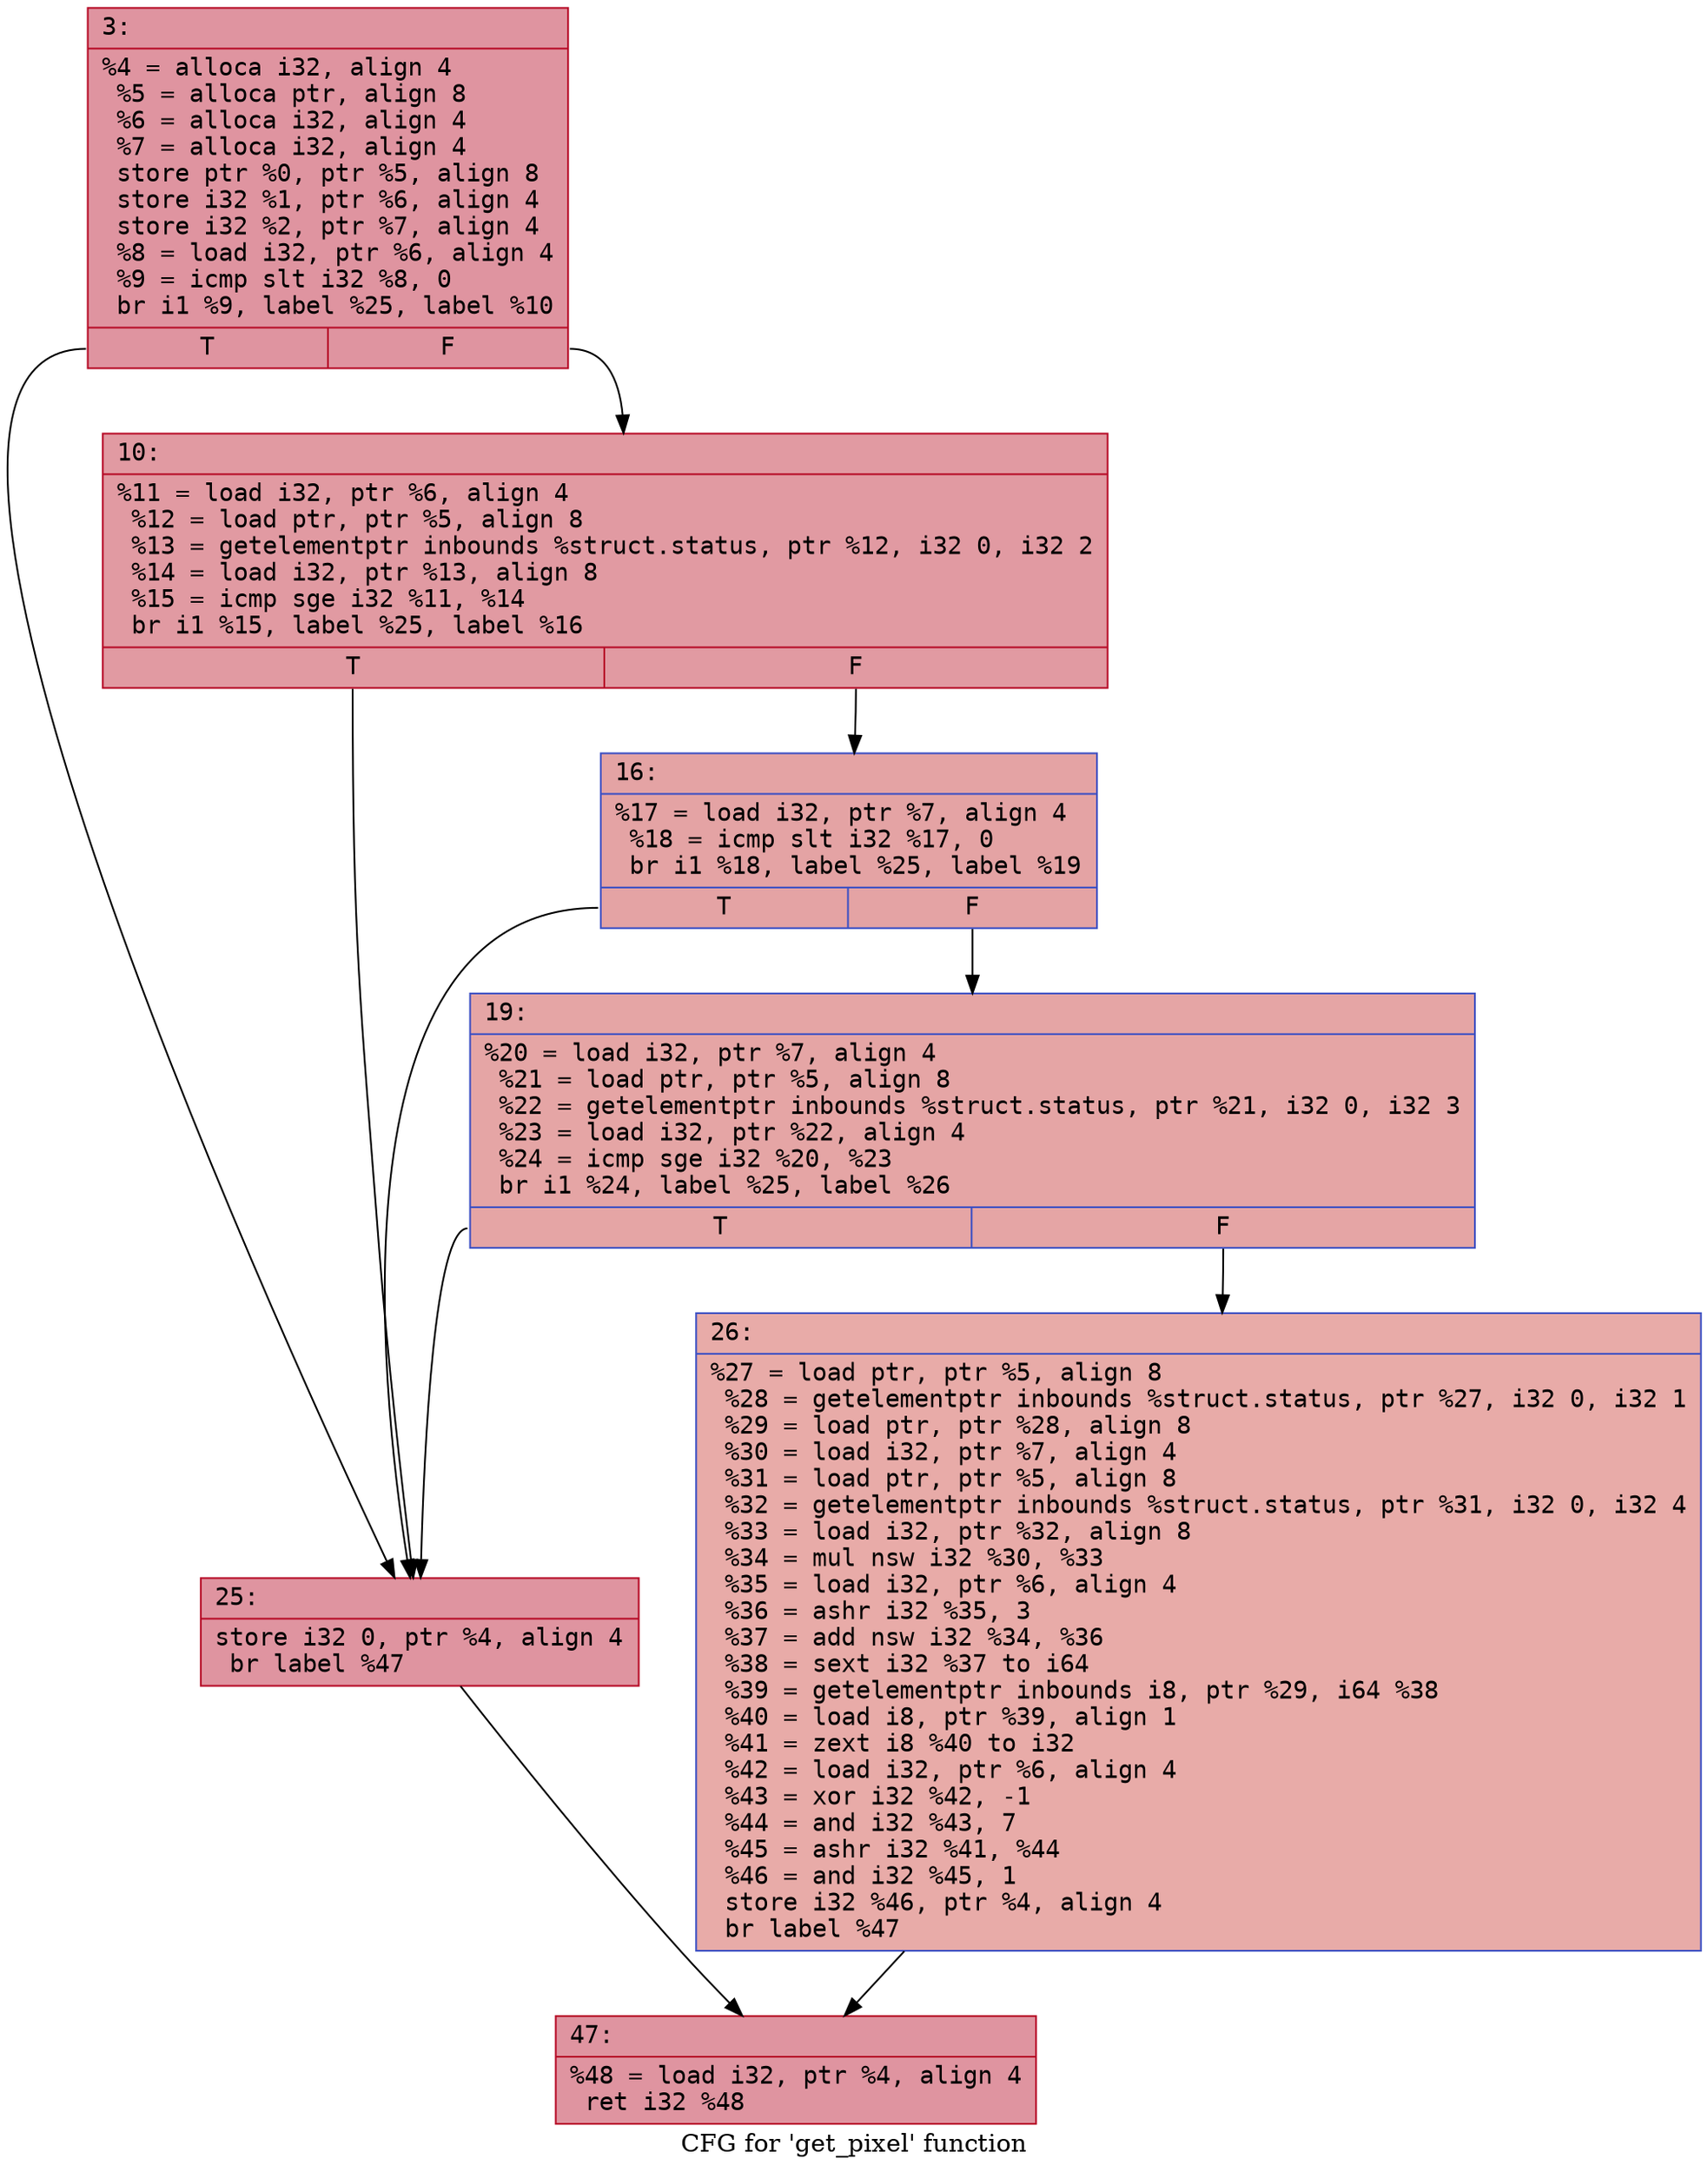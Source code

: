 digraph "CFG for 'get_pixel' function" {
	label="CFG for 'get_pixel' function";

	Node0x600001881f90 [shape=record,color="#b70d28ff", style=filled, fillcolor="#b70d2870" fontname="Courier",label="{3:\l|  %4 = alloca i32, align 4\l  %5 = alloca ptr, align 8\l  %6 = alloca i32, align 4\l  %7 = alloca i32, align 4\l  store ptr %0, ptr %5, align 8\l  store i32 %1, ptr %6, align 4\l  store i32 %2, ptr %7, align 4\l  %8 = load i32, ptr %6, align 4\l  %9 = icmp slt i32 %8, 0\l  br i1 %9, label %25, label %10\l|{<s0>T|<s1>F}}"];
	Node0x600001881f90:s0 -> Node0x6000018820d0[tooltip="3 -> 25\nProbability 37.50%" ];
	Node0x600001881f90:s1 -> Node0x600001881fe0[tooltip="3 -> 10\nProbability 62.50%" ];
	Node0x600001881fe0 [shape=record,color="#b70d28ff", style=filled, fillcolor="#bb1b2c70" fontname="Courier",label="{10:\l|  %11 = load i32, ptr %6, align 4\l  %12 = load ptr, ptr %5, align 8\l  %13 = getelementptr inbounds %struct.status, ptr %12, i32 0, i32 2\l  %14 = load i32, ptr %13, align 8\l  %15 = icmp sge i32 %11, %14\l  br i1 %15, label %25, label %16\l|{<s0>T|<s1>F}}"];
	Node0x600001881fe0:s0 -> Node0x6000018820d0[tooltip="10 -> 25\nProbability 50.00%" ];
	Node0x600001881fe0:s1 -> Node0x600001882030[tooltip="10 -> 16\nProbability 50.00%" ];
	Node0x600001882030 [shape=record,color="#3d50c3ff", style=filled, fillcolor="#c32e3170" fontname="Courier",label="{16:\l|  %17 = load i32, ptr %7, align 4\l  %18 = icmp slt i32 %17, 0\l  br i1 %18, label %25, label %19\l|{<s0>T|<s1>F}}"];
	Node0x600001882030:s0 -> Node0x6000018820d0[tooltip="16 -> 25\nProbability 37.50%" ];
	Node0x600001882030:s1 -> Node0x600001882080[tooltip="16 -> 19\nProbability 62.50%" ];
	Node0x600001882080 [shape=record,color="#3d50c3ff", style=filled, fillcolor="#c5333470" fontname="Courier",label="{19:\l|  %20 = load i32, ptr %7, align 4\l  %21 = load ptr, ptr %5, align 8\l  %22 = getelementptr inbounds %struct.status, ptr %21, i32 0, i32 3\l  %23 = load i32, ptr %22, align 4\l  %24 = icmp sge i32 %20, %23\l  br i1 %24, label %25, label %26\l|{<s0>T|<s1>F}}"];
	Node0x600001882080:s0 -> Node0x6000018820d0[tooltip="19 -> 25\nProbability 50.00%" ];
	Node0x600001882080:s1 -> Node0x600001882120[tooltip="19 -> 26\nProbability 50.00%" ];
	Node0x6000018820d0 [shape=record,color="#b70d28ff", style=filled, fillcolor="#b70d2870" fontname="Courier",label="{25:\l|  store i32 0, ptr %4, align 4\l  br label %47\l}"];
	Node0x6000018820d0 -> Node0x600001882170[tooltip="25 -> 47\nProbability 100.00%" ];
	Node0x600001882120 [shape=record,color="#3d50c3ff", style=filled, fillcolor="#cc403a70" fontname="Courier",label="{26:\l|  %27 = load ptr, ptr %5, align 8\l  %28 = getelementptr inbounds %struct.status, ptr %27, i32 0, i32 1\l  %29 = load ptr, ptr %28, align 8\l  %30 = load i32, ptr %7, align 4\l  %31 = load ptr, ptr %5, align 8\l  %32 = getelementptr inbounds %struct.status, ptr %31, i32 0, i32 4\l  %33 = load i32, ptr %32, align 8\l  %34 = mul nsw i32 %30, %33\l  %35 = load i32, ptr %6, align 4\l  %36 = ashr i32 %35, 3\l  %37 = add nsw i32 %34, %36\l  %38 = sext i32 %37 to i64\l  %39 = getelementptr inbounds i8, ptr %29, i64 %38\l  %40 = load i8, ptr %39, align 1\l  %41 = zext i8 %40 to i32\l  %42 = load i32, ptr %6, align 4\l  %43 = xor i32 %42, -1\l  %44 = and i32 %43, 7\l  %45 = ashr i32 %41, %44\l  %46 = and i32 %45, 1\l  store i32 %46, ptr %4, align 4\l  br label %47\l}"];
	Node0x600001882120 -> Node0x600001882170[tooltip="26 -> 47\nProbability 100.00%" ];
	Node0x600001882170 [shape=record,color="#b70d28ff", style=filled, fillcolor="#b70d2870" fontname="Courier",label="{47:\l|  %48 = load i32, ptr %4, align 4\l  ret i32 %48\l}"];
}
